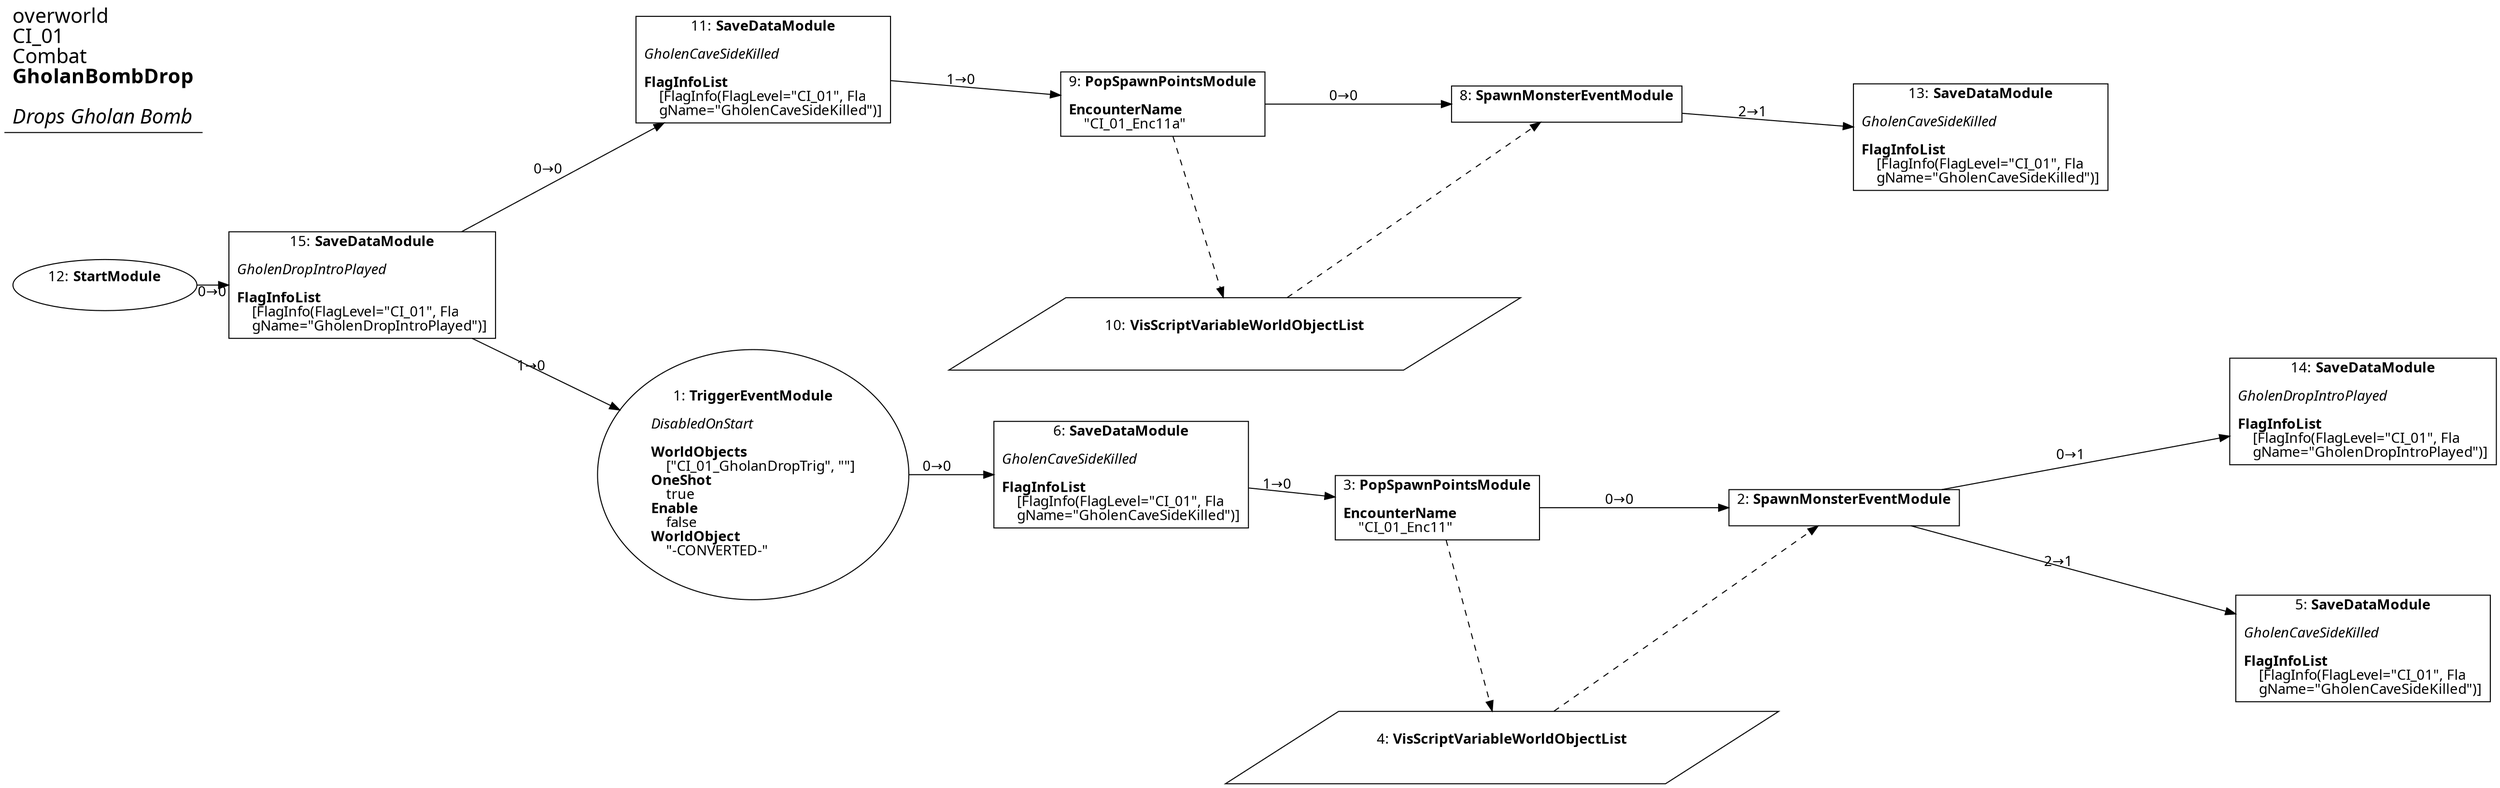digraph {
    layout = fdp;
    overlap = prism;
    sep = "+16";
    splines = spline;

    node [ shape = box ];

    graph [ fontname = "Segoe UI" ];
    node [ fontname = "Segoe UI" ];
    edge [ fontname = "Segoe UI" ];

    1 [ label = <1: <b>TriggerEventModule</b><br/><br/><i>DisabledOnStart<br align="left"/></i><br align="left"/><b>WorldObjects</b><br align="left"/>    [&quot;CI_01_GholanDropTrig&quot;, &quot;&quot;]<br align="left"/><b>OneShot</b><br align="left"/>    true<br align="left"/><b>Enable</b><br align="left"/>    false<br align="left"/><b>WorldObject</b><br align="left"/>    &quot;-CONVERTED-&quot;<br align="left"/>> ];
    1 [ shape = oval ]
    1 [ pos = "-0.33900002,-0.124000005!" ];
    1 -> 6 [ label = "0→0" ];

    2 [ label = <2: <b>SpawnMonsterEventModule</b><br/><br/>> ];
    2 [ pos = "0.42000002,-0.147!" ];
    2 -> 5 [ label = "2→1" ];
    2 -> 14 [ label = "0→1" ];
    4 -> 2 [ style = dashed ];

    3 [ label = <3: <b>PopSpawnPointsModule</b><br/><br/><b>EncounterName</b><br align="left"/>    &quot;CI_01_Enc11&quot;<br align="left"/>> ];
    3 [ pos = "0.13700001,-0.147!" ];
    3 -> 2 [ label = "0→0" ];
    3 -> 4 [ style = dashed ];

    4 [ label = <4: <b>VisScriptVariableWorldObjectList</b><br/><br/>> ];
    4 [ shape = parallelogram ]
    4 [ pos = "0.18200001,-0.314!" ];

    5 [ label = <5: <b>SaveDataModule</b><br/><br/><i>GholenCaveSideKilled<br align="left"/></i><br align="left"/><b>FlagInfoList</b><br align="left"/>    [FlagInfo(FlagLevel=&quot;CI_01&quot;, Fla<br align="left"/>    gName=&quot;GholenCaveSideKilled&quot;)]<br align="left"/>> ];
    5 [ pos = "0.781,-0.245!" ];

    6 [ label = <6: <b>SaveDataModule</b><br/><br/><i>GholenCaveSideKilled<br align="left"/></i><br align="left"/><b>FlagInfoList</b><br align="left"/>    [FlagInfo(FlagLevel=&quot;CI_01&quot;, Fla<br align="left"/>    gName=&quot;GholenCaveSideKilled&quot;)]<br align="left"/>> ];
    6 [ pos = "-0.083000004,-0.124000005!" ];
    6 -> 3 [ label = "1→0" ];

    8 [ label = <8: <b>SpawnMonsterEventModule</b><br/><br/>> ];
    8 [ pos = "0.22700001,0.134!" ];
    8 -> 13 [ label = "2→1" ];
    10 -> 8 [ style = dashed ];

    9 [ label = <9: <b>PopSpawnPointsModule</b><br/><br/><b>EncounterName</b><br align="left"/>    &quot;CI_01_Enc11a&quot;<br align="left"/>> ];
    9 [ pos = "-0.054,0.134!" ];
    9 -> 8 [ label = "0→0" ];
    9 -> 10 [ style = dashed ];

    10 [ label = <10: <b>VisScriptVariableWorldObjectList</b><br/><br/>> ];
    10 [ shape = parallelogram ]
    10 [ pos = "-0.004,-0.026!" ];

    11 [ label = <11: <b>SaveDataModule</b><br/><br/><i>GholenCaveSideKilled<br align="left"/></i><br align="left"/><b>FlagInfoList</b><br align="left"/>    [FlagInfo(FlagLevel=&quot;CI_01&quot;, Fla<br align="left"/>    gName=&quot;GholenCaveSideKilled&quot;)]<br align="left"/>> ];
    11 [ pos = "-0.33200002,0.158!" ];
    11 -> 9 [ label = "1→0" ];

    12 [ label = <12: <b>StartModule</b><br/><br/>> ];
    12 [ shape = oval ]
    12 [ pos = "-0.79,0.008!" ];
    12 -> 15 [ label = "0→0" ];

    13 [ label = <13: <b>SaveDataModule</b><br/><br/><i>GholenCaveSideKilled<br align="left"/></i><br align="left"/><b>FlagInfoList</b><br align="left"/>    [FlagInfo(FlagLevel=&quot;CI_01&quot;, Fla<br align="left"/>    gName=&quot;GholenCaveSideKilled&quot;)]<br align="left"/>> ];
    13 [ pos = "0.51500005,0.11100001!" ];

    14 [ label = <14: <b>SaveDataModule</b><br/><br/><i>GholenDropIntroPlayed<br align="left"/></i><br align="left"/><b>FlagInfoList</b><br align="left"/>    [FlagInfo(FlagLevel=&quot;CI_01&quot;, Fla<br align="left"/>    gName=&quot;GholenDropIntroPlayed&quot;)]<br align="left"/>> ];
    14 [ pos = "0.781,-0.080000006!" ];

    15 [ label = <15: <b>SaveDataModule</b><br/><br/><i>GholenDropIntroPlayed<br align="left"/></i><br align="left"/><b>FlagInfoList</b><br align="left"/>    [FlagInfo(FlagLevel=&quot;CI_01&quot;, Fla<br align="left"/>    gName=&quot;GholenDropIntroPlayed&quot;)]<br align="left"/>> ];
    15 [ pos = "-0.611,0.008!" ];
    15 -> 1 [ label = "1→0" ];
    15 -> 11 [ label = "0→0" ];

    title [ pos = "-0.791,0.15900001!" ];
    title [ shape = underline ];
    title [ label = <<font point-size="20">overworld<br align="left"/>CI_01<br align="left"/>Combat<br align="left"/><b>GholanBombDrop</b><br align="left"/><br/><i>Drops Gholan Bomb</i><br align="left"/></font>> ];
}
